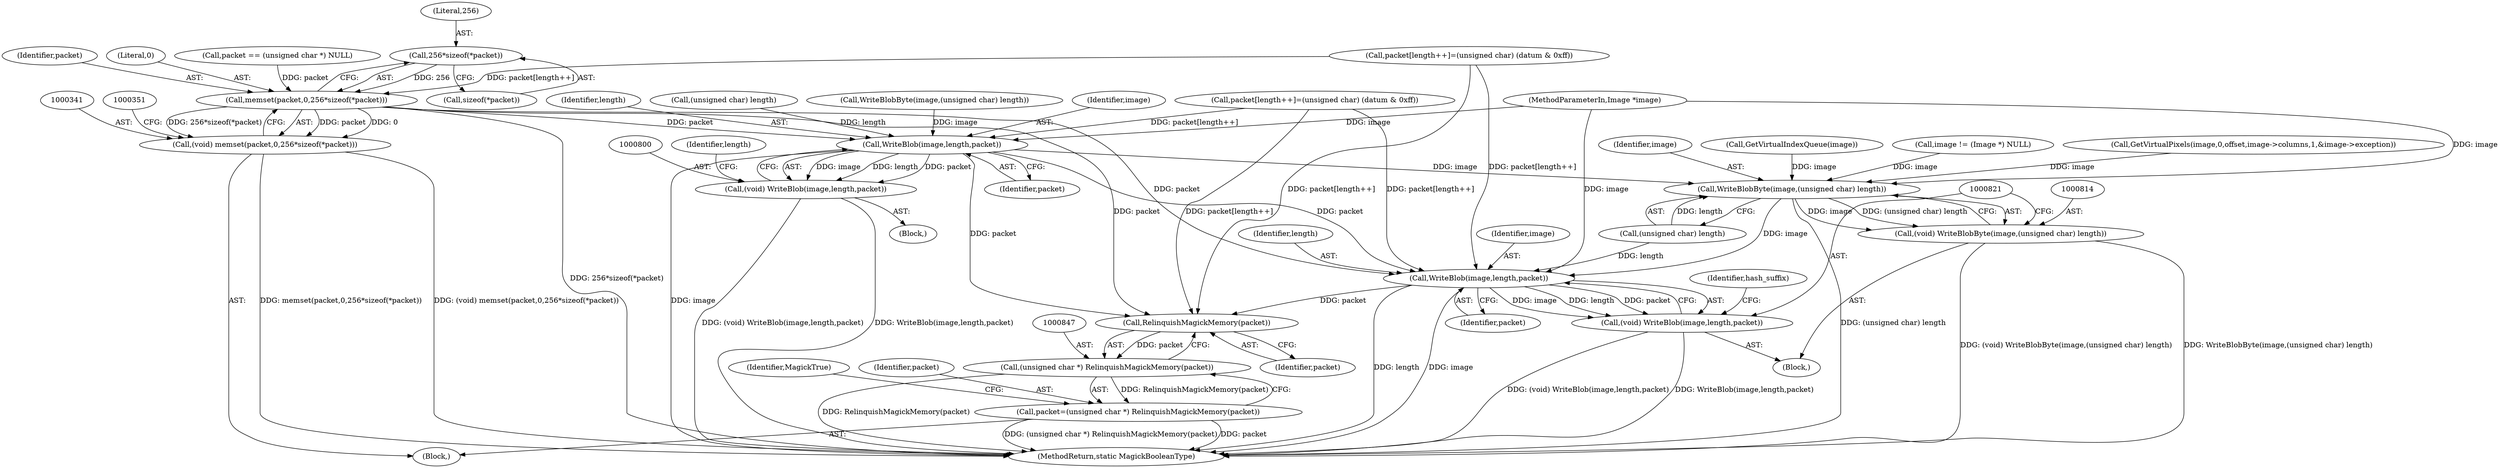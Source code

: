 digraph "0_ImageMagick6_19651f3db63fa1511ed83a348c4c82fa553f8d01@API" {
"1000345" [label="(Call,256*sizeof(*packet))"];
"1000342" [label="(Call,memset(packet,0,256*sizeof(*packet)))"];
"1000340" [label="(Call,(void) memset(packet,0,256*sizeof(*packet)))"];
"1000801" [label="(Call,WriteBlob(image,length,packet))"];
"1000799" [label="(Call,(void) WriteBlob(image,length,packet))"];
"1000815" [label="(Call,WriteBlobByte(image,(unsigned char) length))"];
"1000813" [label="(Call,(void) WriteBlobByte(image,(unsigned char) length))"];
"1000822" [label="(Call,WriteBlob(image,length,packet))"];
"1000820" [label="(Call,(void) WriteBlob(image,length,packet))"];
"1000848" [label="(Call,RelinquishMagickMemory(packet))"];
"1000846" [label="(Call,(unsigned char *) RelinquishMagickMemory(packet))"];
"1000844" [label="(Call,packet=(unsigned char *) RelinquishMagickMemory(packet))"];
"1000799" [label="(Call,(void) WriteBlob(image,length,packet))"];
"1000116" [label="(Block,)"];
"1000143" [label="(Call,packet[length++]=(unsigned char) (datum & 0xff))"];
"1000267" [label="(Call,packet == (unsigned char *) NULL)"];
"1000827" [label="(Identifier,hash_suffix)"];
"1000803" [label="(Identifier,length)"];
"1000114" [label="(MethodParameterIn,Image *image)"];
"1000801" [label="(Call,WriteBlob(image,length,packet))"];
"1000777" [label="(Call,packet[length++]=(unsigned char) (datum & 0xff))"];
"1000823" [label="(Identifier,image)"];
"1000816" [label="(Identifier,image)"];
"1000343" [label="(Identifier,packet)"];
"1000342" [label="(Call,memset(packet,0,256*sizeof(*packet)))"];
"1000806" [label="(Identifier,length)"];
"1000848" [label="(Call,RelinquishMagickMemory(packet))"];
"1000825" [label="(Identifier,packet)"];
"1000851" [label="(Identifier,MagickTrue)"];
"1000796" [label="(Call,(unsigned char) length)"];
"1000852" [label="(MethodReturn,static MagickBooleanType)"];
"1000344" [label="(Literal,0)"];
"1000804" [label="(Identifier,packet)"];
"1000815" [label="(Call,WriteBlobByte(image,(unsigned char) length))"];
"1000844" [label="(Call,packet=(unsigned char *) RelinquishMagickMemory(packet))"];
"1000345" [label="(Call,256*sizeof(*packet))"];
"1000466" [label="(Call,GetVirtualIndexQueue(image))"];
"1000845" [label="(Identifier,packet)"];
"1000812" [label="(Block,)"];
"1000791" [label="(Block,)"];
"1000221" [label="(Call,image != (Image *) NULL)"];
"1000849" [label="(Identifier,packet)"];
"1000794" [label="(Call,WriteBlobByte(image,(unsigned char) length))"];
"1000346" [label="(Literal,256)"];
"1000817" [label="(Call,(unsigned char) length)"];
"1000802" [label="(Identifier,image)"];
"1000822" [label="(Call,WriteBlob(image,length,packet))"];
"1000846" [label="(Call,(unsigned char *) RelinquishMagickMemory(packet))"];
"1000340" [label="(Call,(void) memset(packet,0,256*sizeof(*packet)))"];
"1000445" [label="(Call,GetVirtualPixels(image,0,offset,image->columns,1,&image->exception))"];
"1000820" [label="(Call,(void) WriteBlob(image,length,packet))"];
"1000824" [label="(Identifier,length)"];
"1000813" [label="(Call,(void) WriteBlobByte(image,(unsigned char) length))"];
"1000347" [label="(Call,sizeof(*packet))"];
"1000345" -> "1000342"  [label="AST: "];
"1000345" -> "1000347"  [label="CFG: "];
"1000346" -> "1000345"  [label="AST: "];
"1000347" -> "1000345"  [label="AST: "];
"1000342" -> "1000345"  [label="CFG: "];
"1000345" -> "1000342"  [label="DDG: 256"];
"1000342" -> "1000340"  [label="AST: "];
"1000343" -> "1000342"  [label="AST: "];
"1000344" -> "1000342"  [label="AST: "];
"1000340" -> "1000342"  [label="CFG: "];
"1000342" -> "1000852"  [label="DDG: 256*sizeof(*packet)"];
"1000342" -> "1000340"  [label="DDG: packet"];
"1000342" -> "1000340"  [label="DDG: 0"];
"1000342" -> "1000340"  [label="DDG: 256*sizeof(*packet)"];
"1000267" -> "1000342"  [label="DDG: packet"];
"1000143" -> "1000342"  [label="DDG: packet[length++]"];
"1000342" -> "1000801"  [label="DDG: packet"];
"1000342" -> "1000822"  [label="DDG: packet"];
"1000342" -> "1000848"  [label="DDG: packet"];
"1000340" -> "1000116"  [label="AST: "];
"1000341" -> "1000340"  [label="AST: "];
"1000351" -> "1000340"  [label="CFG: "];
"1000340" -> "1000852"  [label="DDG: memset(packet,0,256*sizeof(*packet))"];
"1000340" -> "1000852"  [label="DDG: (void) memset(packet,0,256*sizeof(*packet))"];
"1000801" -> "1000799"  [label="AST: "];
"1000801" -> "1000804"  [label="CFG: "];
"1000802" -> "1000801"  [label="AST: "];
"1000803" -> "1000801"  [label="AST: "];
"1000804" -> "1000801"  [label="AST: "];
"1000799" -> "1000801"  [label="CFG: "];
"1000801" -> "1000852"  [label="DDG: image"];
"1000801" -> "1000799"  [label="DDG: image"];
"1000801" -> "1000799"  [label="DDG: length"];
"1000801" -> "1000799"  [label="DDG: packet"];
"1000794" -> "1000801"  [label="DDG: image"];
"1000114" -> "1000801"  [label="DDG: image"];
"1000796" -> "1000801"  [label="DDG: length"];
"1000777" -> "1000801"  [label="DDG: packet[length++]"];
"1000801" -> "1000815"  [label="DDG: image"];
"1000801" -> "1000822"  [label="DDG: packet"];
"1000801" -> "1000848"  [label="DDG: packet"];
"1000799" -> "1000791"  [label="AST: "];
"1000800" -> "1000799"  [label="AST: "];
"1000806" -> "1000799"  [label="CFG: "];
"1000799" -> "1000852"  [label="DDG: (void) WriteBlob(image,length,packet)"];
"1000799" -> "1000852"  [label="DDG: WriteBlob(image,length,packet)"];
"1000815" -> "1000813"  [label="AST: "];
"1000815" -> "1000817"  [label="CFG: "];
"1000816" -> "1000815"  [label="AST: "];
"1000817" -> "1000815"  [label="AST: "];
"1000813" -> "1000815"  [label="CFG: "];
"1000815" -> "1000852"  [label="DDG: (unsigned char) length"];
"1000815" -> "1000813"  [label="DDG: image"];
"1000815" -> "1000813"  [label="DDG: (unsigned char) length"];
"1000466" -> "1000815"  [label="DDG: image"];
"1000445" -> "1000815"  [label="DDG: image"];
"1000221" -> "1000815"  [label="DDG: image"];
"1000114" -> "1000815"  [label="DDG: image"];
"1000817" -> "1000815"  [label="DDG: length"];
"1000815" -> "1000822"  [label="DDG: image"];
"1000813" -> "1000812"  [label="AST: "];
"1000814" -> "1000813"  [label="AST: "];
"1000821" -> "1000813"  [label="CFG: "];
"1000813" -> "1000852"  [label="DDG: WriteBlobByte(image,(unsigned char) length)"];
"1000813" -> "1000852"  [label="DDG: (void) WriteBlobByte(image,(unsigned char) length)"];
"1000822" -> "1000820"  [label="AST: "];
"1000822" -> "1000825"  [label="CFG: "];
"1000823" -> "1000822"  [label="AST: "];
"1000824" -> "1000822"  [label="AST: "];
"1000825" -> "1000822"  [label="AST: "];
"1000820" -> "1000822"  [label="CFG: "];
"1000822" -> "1000852"  [label="DDG: length"];
"1000822" -> "1000852"  [label="DDG: image"];
"1000822" -> "1000820"  [label="DDG: image"];
"1000822" -> "1000820"  [label="DDG: length"];
"1000822" -> "1000820"  [label="DDG: packet"];
"1000114" -> "1000822"  [label="DDG: image"];
"1000817" -> "1000822"  [label="DDG: length"];
"1000143" -> "1000822"  [label="DDG: packet[length++]"];
"1000777" -> "1000822"  [label="DDG: packet[length++]"];
"1000822" -> "1000848"  [label="DDG: packet"];
"1000820" -> "1000812"  [label="AST: "];
"1000821" -> "1000820"  [label="AST: "];
"1000827" -> "1000820"  [label="CFG: "];
"1000820" -> "1000852"  [label="DDG: (void) WriteBlob(image,length,packet)"];
"1000820" -> "1000852"  [label="DDG: WriteBlob(image,length,packet)"];
"1000848" -> "1000846"  [label="AST: "];
"1000848" -> "1000849"  [label="CFG: "];
"1000849" -> "1000848"  [label="AST: "];
"1000846" -> "1000848"  [label="CFG: "];
"1000848" -> "1000846"  [label="DDG: packet"];
"1000143" -> "1000848"  [label="DDG: packet[length++]"];
"1000777" -> "1000848"  [label="DDG: packet[length++]"];
"1000846" -> "1000844"  [label="AST: "];
"1000847" -> "1000846"  [label="AST: "];
"1000844" -> "1000846"  [label="CFG: "];
"1000846" -> "1000852"  [label="DDG: RelinquishMagickMemory(packet)"];
"1000846" -> "1000844"  [label="DDG: RelinquishMagickMemory(packet)"];
"1000844" -> "1000116"  [label="AST: "];
"1000845" -> "1000844"  [label="AST: "];
"1000851" -> "1000844"  [label="CFG: "];
"1000844" -> "1000852"  [label="DDG: (unsigned char *) RelinquishMagickMemory(packet)"];
"1000844" -> "1000852"  [label="DDG: packet"];
}
